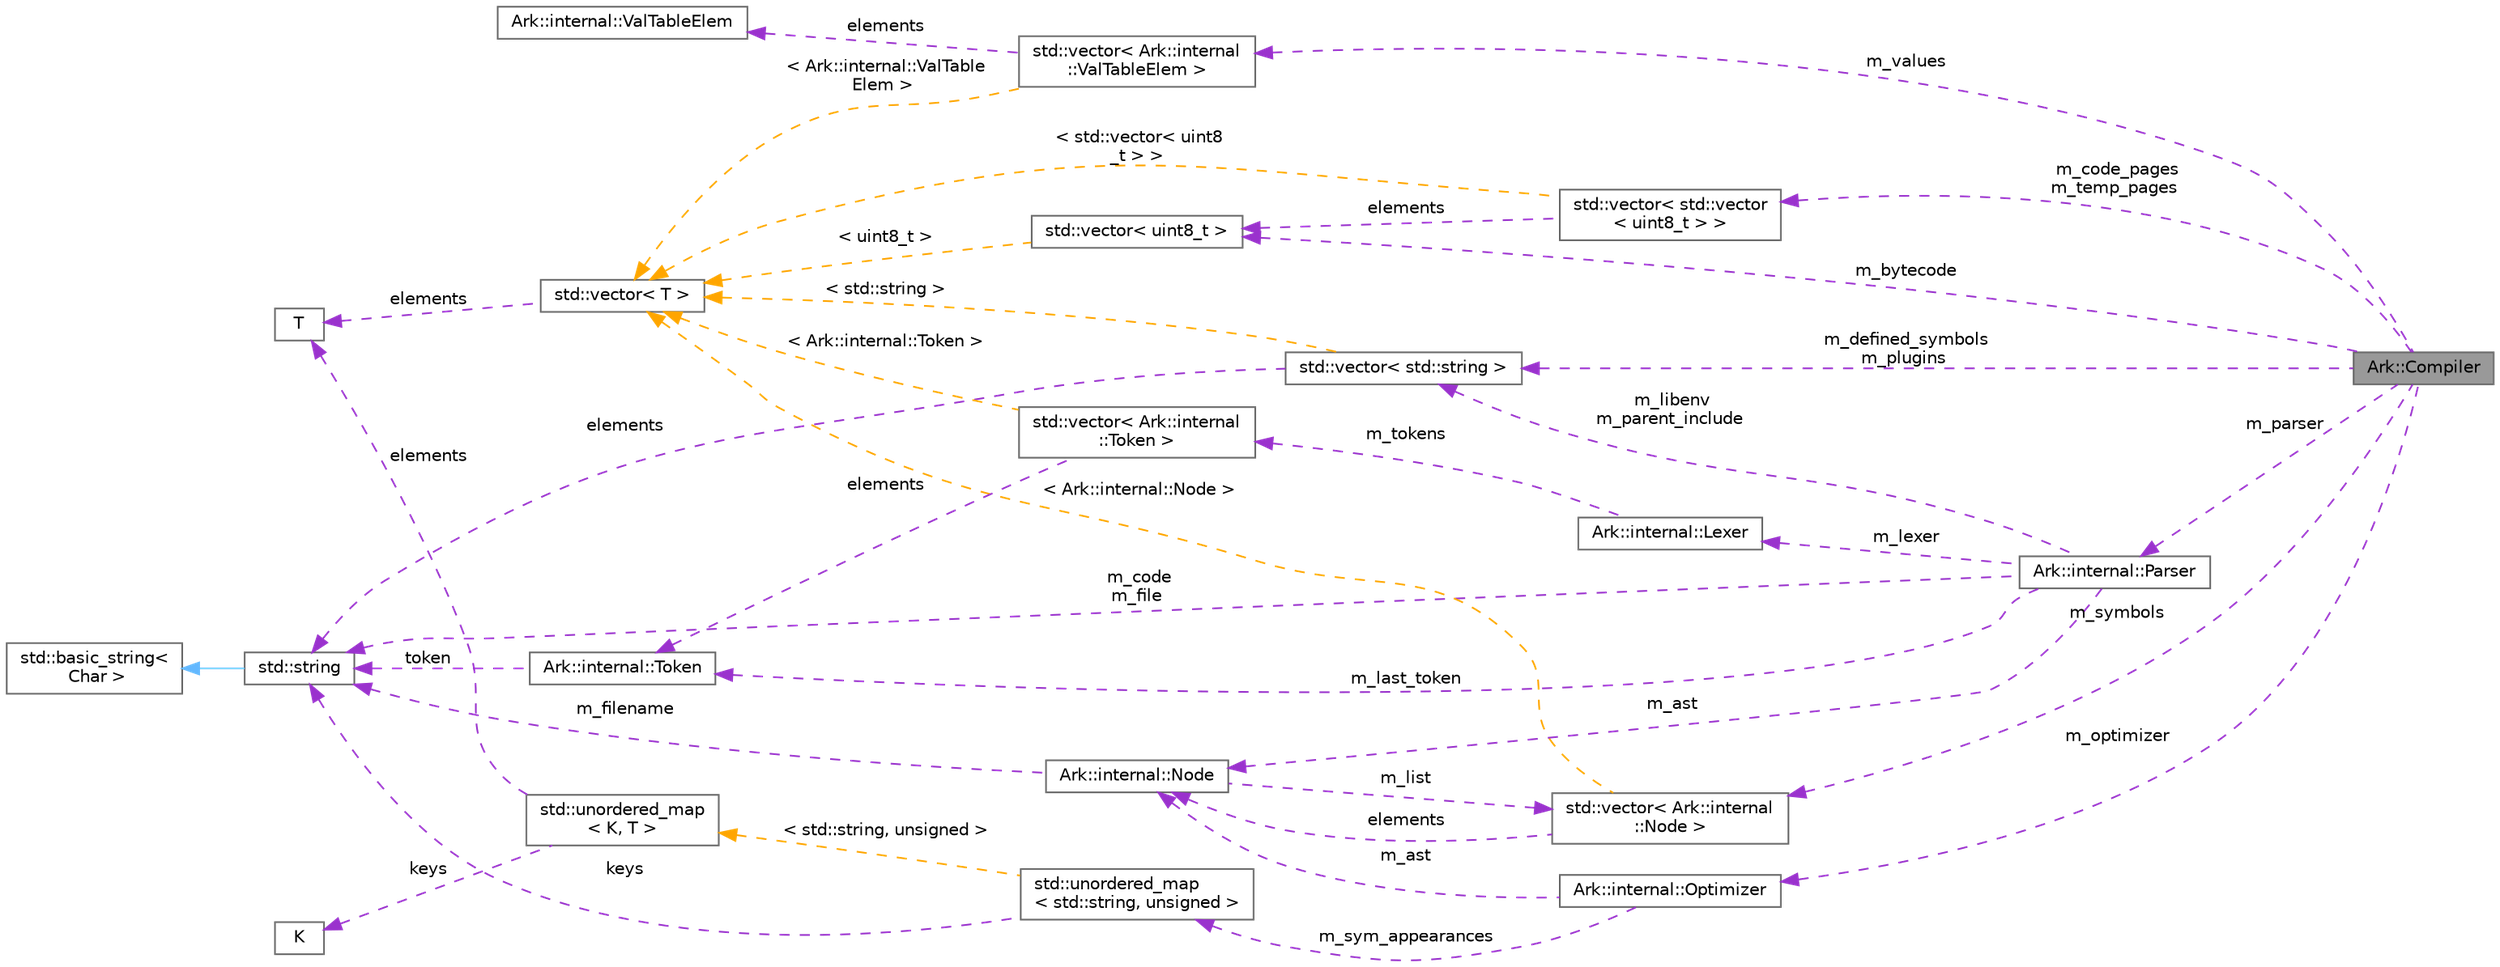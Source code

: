 digraph "Ark::Compiler"
{
 // INTERACTIVE_SVG=YES
 // LATEX_PDF_SIZE
  bgcolor="transparent";
  edge [fontname=Helvetica,fontsize=10,labelfontname=Helvetica,labelfontsize=10];
  node [fontname=Helvetica,fontsize=10,shape=box,height=0.2,width=0.4];
  rankdir="LR";
  Node1 [label="Ark::Compiler",height=0.2,width=0.4,color="gray40", fillcolor="grey60", style="filled", fontcolor="black",tooltip="The ArkScript bytecode compiler."];
  Node2 -> Node1 [dir="back",color="darkorchid3",style="dashed",label=" m_parser" ];
  Node2 [label="Ark::internal::Parser",height=0.2,width=0.4,color="gray40", fillcolor="white", style="filled",URL="$d9/d0c/classArk_1_1internal_1_1Parser.html",tooltip="The parser is responsible of constructing the Abstract Syntax Tree from a token list."];
  Node3 -> Node2 [dir="back",color="darkorchid3",style="dashed",label=" m_libenv\nm_parent_include" ];
  Node3 [label="std::vector\< std::string \>",height=0.2,width=0.4,color="gray40", fillcolor="white", style="filled",tooltip=" "];
  Node4 -> Node3 [dir="back",color="darkorchid3",style="dashed",label=" elements" ];
  Node4 [label="std::string",height=0.2,width=0.4,color="gray40", fillcolor="white", style="filled",tooltip=" "];
  Node5 -> Node4 [dir="back",color="steelblue1",style="solid"];
  Node5 [label="std::basic_string\<\l Char \>",height=0.2,width=0.4,color="gray40", fillcolor="white", style="filled",tooltip=" "];
  Node6 -> Node3 [dir="back",color="orange",style="dashed",label=" \< std::string \>" ];
  Node6 [label="std::vector\< T \>",height=0.2,width=0.4,color="gray40", fillcolor="white", style="filled",tooltip=" "];
  Node7 -> Node6 [dir="back",color="darkorchid3",style="dashed",label=" elements" ];
  Node7 [label="T",height=0.2,width=0.4,color="gray40", fillcolor="white", style="filled",tooltip=" "];
  Node8 -> Node2 [dir="back",color="darkorchid3",style="dashed",label=" m_lexer" ];
  Node8 [label="Ark::internal::Lexer",height=0.2,width=0.4,color="gray40", fillcolor="white", style="filled",URL="$dd/dc4/classArk_1_1internal_1_1Lexer.html",tooltip="The lexer, in charge of creating a list of tokens."];
  Node9 -> Node8 [dir="back",color="darkorchid3",style="dashed",label=" m_tokens" ];
  Node9 [label="std::vector\< Ark::internal\l::Token \>",height=0.2,width=0.4,color="gray40", fillcolor="white", style="filled",tooltip=" "];
  Node10 -> Node9 [dir="back",color="darkorchid3",style="dashed",label=" elements" ];
  Node10 [label="Ark::internal::Token",height=0.2,width=0.4,color="gray40", fillcolor="white", style="filled",URL="$d0/d98/structArk_1_1internal_1_1Token.html",tooltip=" "];
  Node4 -> Node10 [dir="back",color="darkorchid3",style="dashed",label=" token" ];
  Node6 -> Node9 [dir="back",color="orange",style="dashed",label=" \< Ark::internal::Token \>" ];
  Node11 -> Node2 [dir="back",color="darkorchid3",style="dashed",label=" m_ast" ];
  Node11 [label="Ark::internal::Node",height=0.2,width=0.4,color="gray40", fillcolor="white", style="filled",URL="$dc/d9e/classArk_1_1internal_1_1Node.html",tooltip="A node of an Abstract Syntax Tree for ArkScript."];
  Node12 -> Node11 [dir="back",color="darkorchid3",style="dashed",label=" m_list" ];
  Node12 [label="std::vector\< Ark::internal\l::Node \>",height=0.2,width=0.4,color="gray40", fillcolor="white", style="filled",tooltip=" "];
  Node11 -> Node12 [dir="back",color="darkorchid3",style="dashed",label=" elements" ];
  Node6 -> Node12 [dir="back",color="orange",style="dashed",label=" \< Ark::internal::Node \>" ];
  Node4 -> Node11 [dir="back",color="darkorchid3",style="dashed",label=" m_filename" ];
  Node10 -> Node2 [dir="back",color="darkorchid3",style="dashed",label=" m_last_token" ];
  Node4 -> Node2 [dir="back",color="darkorchid3",style="dashed",label=" m_code\nm_file" ];
  Node13 -> Node1 [dir="back",color="darkorchid3",style="dashed",label=" m_optimizer" ];
  Node13 [label="Ark::internal::Optimizer",height=0.2,width=0.4,color="gray40", fillcolor="white", style="filled",URL="$d7/da8/classArk_1_1internal_1_1Optimizer.html",tooltip="The ArkScript AST optimizer."];
  Node11 -> Node13 [dir="back",color="darkorchid3",style="dashed",label=" m_ast" ];
  Node14 -> Node13 [dir="back",color="darkorchid3",style="dashed",label=" m_sym_appearances" ];
  Node14 [label="std::unordered_map\l\< std::string, unsigned \>",height=0.2,width=0.4,color="gray40", fillcolor="white", style="filled",tooltip=" "];
  Node4 -> Node14 [dir="back",color="darkorchid3",style="dashed",label=" keys" ];
  Node15 -> Node14 [dir="back",color="orange",style="dashed",label=" \< std::string, unsigned \>" ];
  Node15 [label="std::unordered_map\l\< K, T \>",height=0.2,width=0.4,color="gray40", fillcolor="white", style="filled",tooltip=" "];
  Node16 -> Node15 [dir="back",color="darkorchid3",style="dashed",label=" keys" ];
  Node16 [label="K",height=0.2,width=0.4,color="gray40", fillcolor="white", style="filled",tooltip=" "];
  Node7 -> Node15 [dir="back",color="darkorchid3",style="dashed",label=" elements" ];
  Node12 -> Node1 [dir="back",color="darkorchid3",style="dashed",label=" m_symbols" ];
  Node3 -> Node1 [dir="back",color="darkorchid3",style="dashed",label=" m_defined_symbols\nm_plugins" ];
  Node17 -> Node1 [dir="back",color="darkorchid3",style="dashed",label=" m_values" ];
  Node17 [label="std::vector\< Ark::internal\l::ValTableElem \>",height=0.2,width=0.4,color="gray40", fillcolor="white", style="filled",tooltip=" "];
  Node18 -> Node17 [dir="back",color="darkorchid3",style="dashed",label=" elements" ];
  Node18 [label="Ark::internal::ValTableElem",height=0.2,width=0.4,color="gray40", fillcolor="white", style="filled",URL="$d8/dc4/structArk_1_1internal_1_1ValTableElem.html",tooltip="A Compiler Value class helper to handle multiple types."];
  Node6 -> Node17 [dir="back",color="orange",style="dashed",label=" \< Ark::internal::ValTable\lElem \>" ];
  Node19 -> Node1 [dir="back",color="darkorchid3",style="dashed",label=" m_code_pages\nm_temp_pages" ];
  Node19 [label="std::vector\< std::vector\l\< uint8_t \> \>",height=0.2,width=0.4,color="gray40", fillcolor="white", style="filled",tooltip=" "];
  Node20 -> Node19 [dir="back",color="darkorchid3",style="dashed",label=" elements" ];
  Node20 [label="std::vector\< uint8_t \>",height=0.2,width=0.4,color="gray40", fillcolor="white", style="filled",tooltip=" "];
  Node6 -> Node20 [dir="back",color="orange",style="dashed",label=" \< uint8_t \>" ];
  Node6 -> Node19 [dir="back",color="orange",style="dashed",label=" \< std::vector\< uint8\l_t \> \>" ];
  Node20 -> Node1 [dir="back",color="darkorchid3",style="dashed",label=" m_bytecode" ];
}
